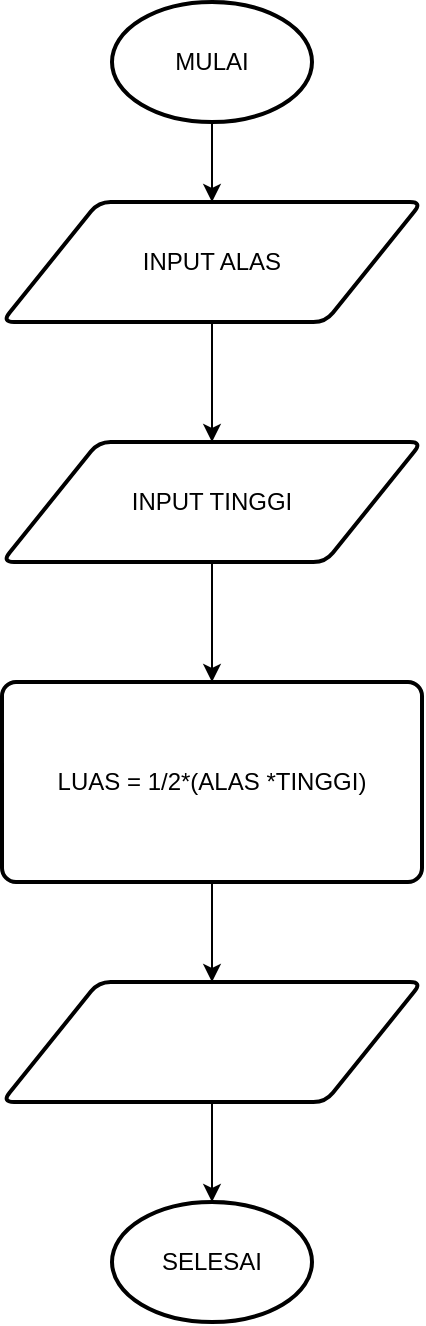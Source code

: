 <mxfile version="22.0.7" type="github">
  <diagram name="Page-1" id="uc5E4VnDEcuxlyGCEYc7">
    <mxGraphModel dx="880" dy="456" grid="1" gridSize="10" guides="1" tooltips="1" connect="1" arrows="1" fold="1" page="1" pageScale="1" pageWidth="850" pageHeight="1100" math="0" shadow="0">
      <root>
        <mxCell id="0" />
        <mxCell id="1" parent="0" />
        <mxCell id="vSolP7uHwzwEL7p-_V9n-6" style="edgeStyle=orthogonalEdgeStyle;rounded=0;orthogonalLoop=1;jettySize=auto;html=1;entryX=0.5;entryY=0;entryDx=0;entryDy=0;" edge="1" parent="1" source="vSolP7uHwzwEL7p-_V9n-2" target="vSolP7uHwzwEL7p-_V9n-3">
          <mxGeometry relative="1" as="geometry" />
        </mxCell>
        <mxCell id="vSolP7uHwzwEL7p-_V9n-2" value="MULAI" style="strokeWidth=2;html=1;shape=mxgraph.flowchart.start_1;whiteSpace=wrap;" vertex="1" parent="1">
          <mxGeometry x="315" y="60" width="100" height="60" as="geometry" />
        </mxCell>
        <mxCell id="vSolP7uHwzwEL7p-_V9n-7" style="edgeStyle=orthogonalEdgeStyle;rounded=0;orthogonalLoop=1;jettySize=auto;html=1;entryX=0.5;entryY=0;entryDx=0;entryDy=0;" edge="1" parent="1" source="vSolP7uHwzwEL7p-_V9n-3" target="vSolP7uHwzwEL7p-_V9n-5">
          <mxGeometry relative="1" as="geometry" />
        </mxCell>
        <mxCell id="vSolP7uHwzwEL7p-_V9n-3" value="INPUT ALAS" style="shape=parallelogram;html=1;strokeWidth=2;perimeter=parallelogramPerimeter;whiteSpace=wrap;rounded=1;arcSize=12;size=0.23;" vertex="1" parent="1">
          <mxGeometry x="260" y="160" width="210" height="60" as="geometry" />
        </mxCell>
        <mxCell id="vSolP7uHwzwEL7p-_V9n-9" style="edgeStyle=orthogonalEdgeStyle;rounded=0;orthogonalLoop=1;jettySize=auto;html=1;exitX=0.5;exitY=1;exitDx=0;exitDy=0;entryX=0.5;entryY=0;entryDx=0;entryDy=0;" edge="1" parent="1" source="vSolP7uHwzwEL7p-_V9n-5" target="vSolP7uHwzwEL7p-_V9n-8">
          <mxGeometry relative="1" as="geometry" />
        </mxCell>
        <mxCell id="vSolP7uHwzwEL7p-_V9n-5" value="INPUT TINGGI" style="shape=parallelogram;html=1;strokeWidth=2;perimeter=parallelogramPerimeter;whiteSpace=wrap;rounded=1;arcSize=12;size=0.23;" vertex="1" parent="1">
          <mxGeometry x="260" y="280" width="210" height="60" as="geometry" />
        </mxCell>
        <mxCell id="vSolP7uHwzwEL7p-_V9n-12" value="" style="edgeStyle=orthogonalEdgeStyle;rounded=0;orthogonalLoop=1;jettySize=auto;html=1;" edge="1" parent="1" source="vSolP7uHwzwEL7p-_V9n-8" target="vSolP7uHwzwEL7p-_V9n-11">
          <mxGeometry relative="1" as="geometry" />
        </mxCell>
        <mxCell id="vSolP7uHwzwEL7p-_V9n-8" value="LUAS = 1/2*(ALAS *TINGGI)" style="rounded=1;whiteSpace=wrap;html=1;absoluteArcSize=1;arcSize=14;strokeWidth=2;" vertex="1" parent="1">
          <mxGeometry x="260" y="400" width="210" height="100" as="geometry" />
        </mxCell>
        <mxCell id="vSolP7uHwzwEL7p-_V9n-10" value="SELESAI" style="strokeWidth=2;html=1;shape=mxgraph.flowchart.start_1;whiteSpace=wrap;" vertex="1" parent="1">
          <mxGeometry x="315" y="660" width="100" height="60" as="geometry" />
        </mxCell>
        <mxCell id="vSolP7uHwzwEL7p-_V9n-13" value="" style="edgeStyle=orthogonalEdgeStyle;rounded=0;orthogonalLoop=1;jettySize=auto;html=1;" edge="1" parent="1" source="vSolP7uHwzwEL7p-_V9n-11" target="vSolP7uHwzwEL7p-_V9n-10">
          <mxGeometry relative="1" as="geometry" />
        </mxCell>
        <mxCell id="vSolP7uHwzwEL7p-_V9n-11" value="" style="shape=parallelogram;html=1;strokeWidth=2;perimeter=parallelogramPerimeter;whiteSpace=wrap;rounded=1;arcSize=12;size=0.23;" vertex="1" parent="1">
          <mxGeometry x="260" y="550" width="210" height="60" as="geometry" />
        </mxCell>
      </root>
    </mxGraphModel>
  </diagram>
</mxfile>
